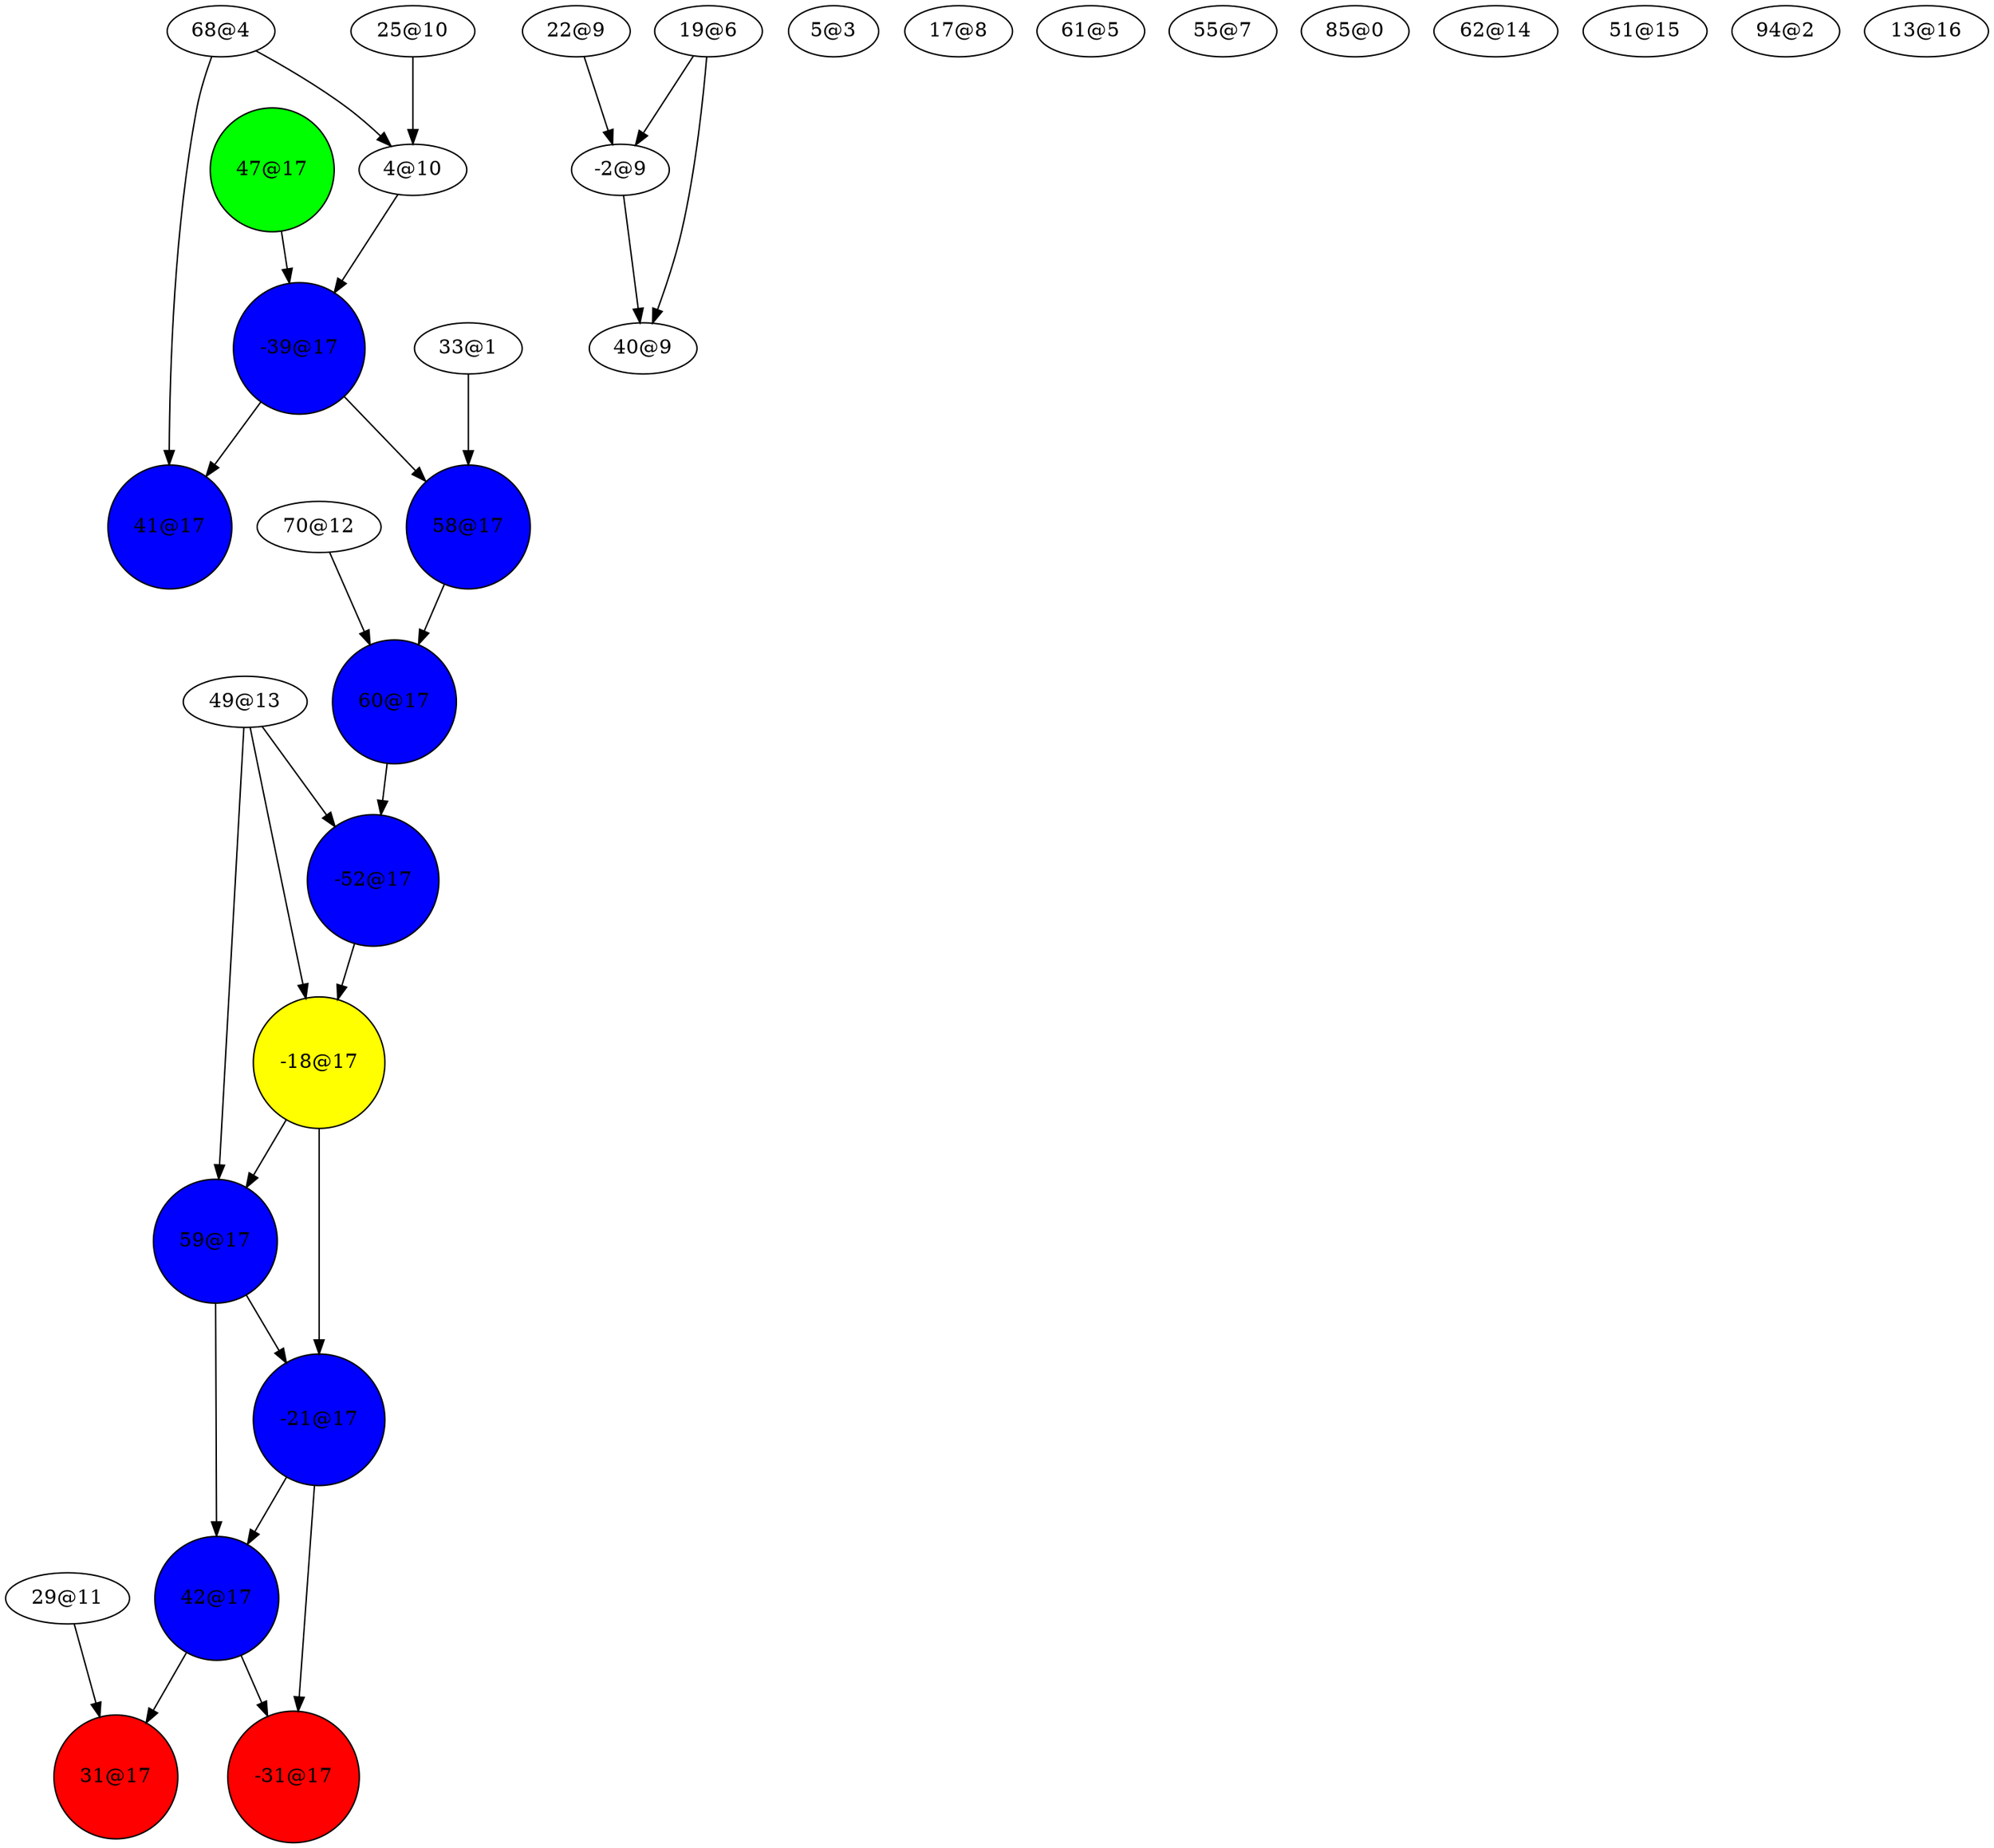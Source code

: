digraph {
"31@17";
"42@17"->"-31@17";
"42@17"->"31@17";
"59@17"->"-21@17";
"59@17"->"42@17";
"-18@17"->"-21@17";
"-18@17"->"59@17";
"-52@17"->"-18@17";
"-31@17";
"41@17";
"58@17"->"60@17";
"68@4"->"4@10";
"68@4"->"41@17";
"22@9"->"-2@9";
"5@3";
"17@8";
"40@9";
"61@5";
"25@10"->"4@10";
"55@7";
"19@6"->"-2@9";
"19@6"->"40@9";
"85@0";
"62@14";
"-21@17"->"-31@17";
"-21@17"->"42@17";
"51@15";
"4@10"->"-39@17";
"29@11"->"31@17";
"-2@9"->"40@9";
"70@12"->"60@17";
"94@2";
"47@17"->"-39@17";
"49@13"->"-52@17";
"49@13"->"-18@17";
"49@13"->"59@17";
"60@17"->"-52@17";
"13@16";
"33@1"->"58@17";
"-39@17"->"41@17";
"-39@17"->"58@17";
"31@17"[shape=circle, style=filled, fillcolor=red];
"42@17"[shape=circle, style=filled, fillcolor=blue];
"59@17"[shape=circle, style=filled, fillcolor=blue];
"-18@17"[shape=circle, style=filled, fillcolor=yellow];
"-52@17"[shape=circle, style=filled, fillcolor=blue];
"-31@17"[shape=circle, style=filled, fillcolor=red];
"41@17"[shape=circle, style=filled, fillcolor=blue];
"58@17"[shape=circle, style=filled, fillcolor=blue];
"-21@17"[shape=circle, style=filled, fillcolor=blue];
"47@17"[shape=circle, style=filled, fillcolor=green];
"60@17"[shape=circle, style=filled, fillcolor=blue];
"-39@17"[shape=circle, style=filled, fillcolor=blue];
}